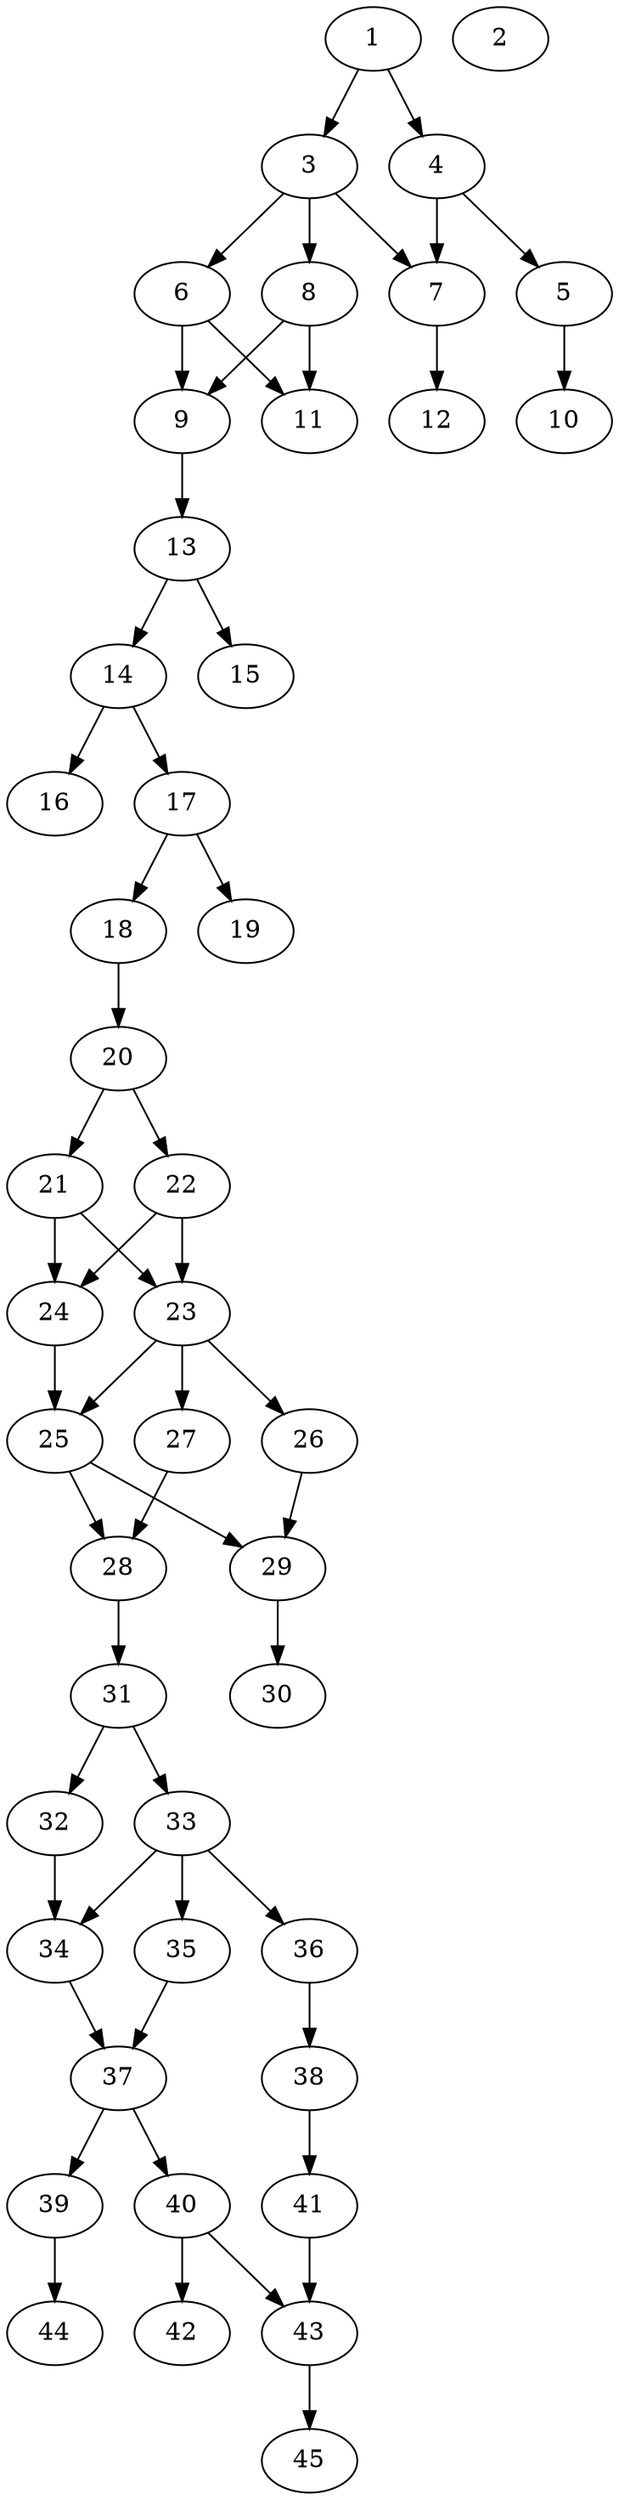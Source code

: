 // DAG automatically generated by daggen at Thu Oct  3 14:07:25 2019
// ./daggen --dot -n 45 --ccr 0.5 --fat 0.3 --regular 0.5 --density 0.6 --mindata 5242880 --maxdata 52428800 
digraph G {
  1 [size="71182336", alpha="0.20", expect_size="35591168"] 
  1 -> 3 [size ="35591168"]
  1 -> 4 [size ="35591168"]
  2 [size="25432064", alpha="0.15", expect_size="12716032"] 
  3 [size="64808960", alpha="0.14", expect_size="32404480"] 
  3 -> 6 [size ="32404480"]
  3 -> 7 [size ="32404480"]
  3 -> 8 [size ="32404480"]
  4 [size="83603456", alpha="0.19", expect_size="41801728"] 
  4 -> 5 [size ="41801728"]
  4 -> 7 [size ="41801728"]
  5 [size="15632384", alpha="0.16", expect_size="7816192"] 
  5 -> 10 [size ="7816192"]
  6 [size="20301824", alpha="0.05", expect_size="10150912"] 
  6 -> 9 [size ="10150912"]
  6 -> 11 [size ="10150912"]
  7 [size="55678976", alpha="0.11", expect_size="27839488"] 
  7 -> 12 [size ="27839488"]
  8 [size="84969472", alpha="0.01", expect_size="42484736"] 
  8 -> 9 [size ="42484736"]
  8 -> 11 [size ="42484736"]
  9 [size="25884672", alpha="0.12", expect_size="12942336"] 
  9 -> 13 [size ="12942336"]
  10 [size="47589376", alpha="0.04", expect_size="23794688"] 
  11 [size="64915456", alpha="0.18", expect_size="32457728"] 
  12 [size="64464896", alpha="0.14", expect_size="32232448"] 
  13 [size="40284160", alpha="0.17", expect_size="20142080"] 
  13 -> 14 [size ="20142080"]
  13 -> 15 [size ="20142080"]
  14 [size="12431360", alpha="0.01", expect_size="6215680"] 
  14 -> 16 [size ="6215680"]
  14 -> 17 [size ="6215680"]
  15 [size="101597184", alpha="0.04", expect_size="50798592"] 
  16 [size="84604928", alpha="0.14", expect_size="42302464"] 
  17 [size="13217792", alpha="0.07", expect_size="6608896"] 
  17 -> 18 [size ="6608896"]
  17 -> 19 [size ="6608896"]
  18 [size="64245760", alpha="0.15", expect_size="32122880"] 
  18 -> 20 [size ="32122880"]
  19 [size="67239936", alpha="0.12", expect_size="33619968"] 
  20 [size="29130752", alpha="0.01", expect_size="14565376"] 
  20 -> 21 [size ="14565376"]
  20 -> 22 [size ="14565376"]
  21 [size="46911488", alpha="0.03", expect_size="23455744"] 
  21 -> 23 [size ="23455744"]
  21 -> 24 [size ="23455744"]
  22 [size="36632576", alpha="0.07", expect_size="18316288"] 
  22 -> 23 [size ="18316288"]
  22 -> 24 [size ="18316288"]
  23 [size="103176192", alpha="0.04", expect_size="51588096"] 
  23 -> 25 [size ="51588096"]
  23 -> 26 [size ="51588096"]
  23 -> 27 [size ="51588096"]
  24 [size="89110528", alpha="0.16", expect_size="44555264"] 
  24 -> 25 [size ="44555264"]
  25 [size="93868032", alpha="0.09", expect_size="46934016"] 
  25 -> 28 [size ="46934016"]
  25 -> 29 [size ="46934016"]
  26 [size="16160768", alpha="0.04", expect_size="8080384"] 
  26 -> 29 [size ="8080384"]
  27 [size="81549312", alpha="0.08", expect_size="40774656"] 
  27 -> 28 [size ="40774656"]
  28 [size="19564544", alpha="0.09", expect_size="9782272"] 
  28 -> 31 [size ="9782272"]
  29 [size="90005504", alpha="0.13", expect_size="45002752"] 
  29 -> 30 [size ="45002752"]
  30 [size="52428800", alpha="0.04", expect_size="26214400"] 
  31 [size="56631296", alpha="0.07", expect_size="28315648"] 
  31 -> 32 [size ="28315648"]
  31 -> 33 [size ="28315648"]
  32 [size="68937728", alpha="0.02", expect_size="34468864"] 
  32 -> 34 [size ="34468864"]
  33 [size="104296448", alpha="0.03", expect_size="52148224"] 
  33 -> 34 [size ="52148224"]
  33 -> 35 [size ="52148224"]
  33 -> 36 [size ="52148224"]
  34 [size="28289024", alpha="0.04", expect_size="14144512"] 
  34 -> 37 [size ="14144512"]
  35 [size="102776832", alpha="0.04", expect_size="51388416"] 
  35 -> 37 [size ="51388416"]
  36 [size="49790976", alpha="0.01", expect_size="24895488"] 
  36 -> 38 [size ="24895488"]
  37 [size="67895296", alpha="0.18", expect_size="33947648"] 
  37 -> 39 [size ="33947648"]
  37 -> 40 [size ="33947648"]
  38 [size="13539328", alpha="0.06", expect_size="6769664"] 
  38 -> 41 [size ="6769664"]
  39 [size="55580672", alpha="0.06", expect_size="27790336"] 
  39 -> 44 [size ="27790336"]
  40 [size="20674560", alpha="0.10", expect_size="10337280"] 
  40 -> 42 [size ="10337280"]
  40 -> 43 [size ="10337280"]
  41 [size="40294400", alpha="0.02", expect_size="20147200"] 
  41 -> 43 [size ="20147200"]
  42 [size="74504192", alpha="0.20", expect_size="37252096"] 
  43 [size="82909184", alpha="0.17", expect_size="41454592"] 
  43 -> 45 [size ="41454592"]
  44 [size="95309824", alpha="0.11", expect_size="47654912"] 
  45 [size="19279872", alpha="0.02", expect_size="9639936"] 
}
